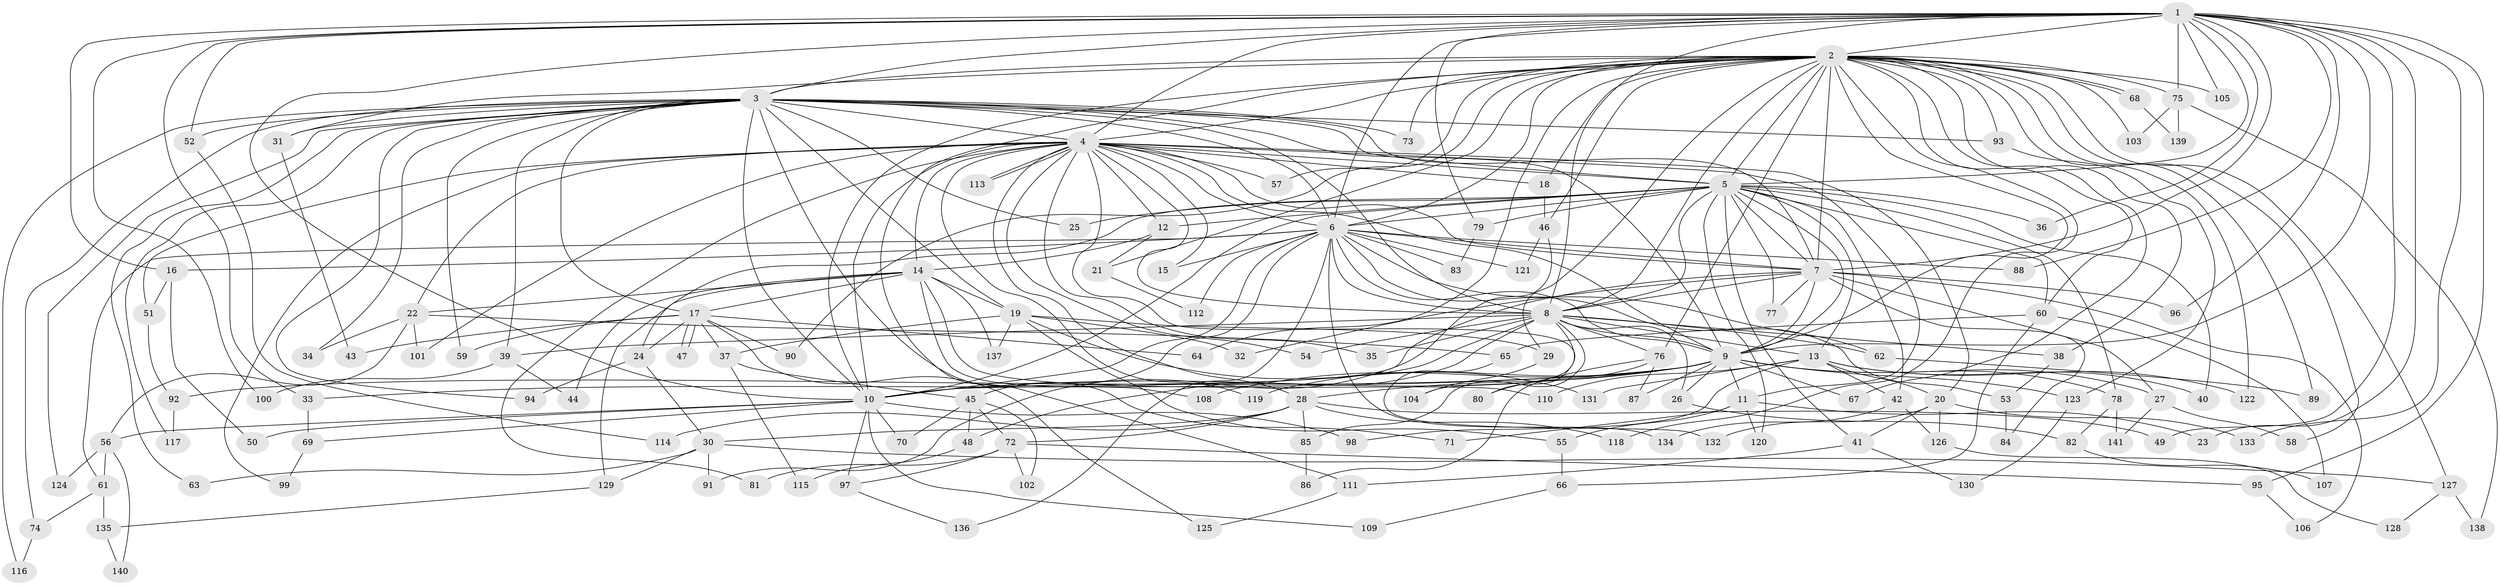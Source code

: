 // coarse degree distribution, {24: 0.01834862385321101, 31: 0.009174311926605505, 34: 0.009174311926605505, 23: 0.009174311926605505, 20: 0.01834862385321101, 14: 0.009174311926605505, 15: 0.009174311926605505, 6: 0.027522935779816515, 5: 0.06422018348623854, 9: 0.027522935779816515, 10: 0.009174311926605505, 2: 0.48623853211009177, 4: 0.05504587155963303, 1: 0.009174311926605505, 3: 0.22935779816513763, 7: 0.009174311926605505}
// Generated by graph-tools (version 1.1) at 2025/51/02/27/25 19:51:51]
// undirected, 141 vertices, 307 edges
graph export_dot {
graph [start="1"]
  node [color=gray90,style=filled];
  1;
  2;
  3;
  4;
  5;
  6;
  7;
  8;
  9;
  10;
  11;
  12;
  13;
  14;
  15;
  16;
  17;
  18;
  19;
  20;
  21;
  22;
  23;
  24;
  25;
  26;
  27;
  28;
  29;
  30;
  31;
  32;
  33;
  34;
  35;
  36;
  37;
  38;
  39;
  40;
  41;
  42;
  43;
  44;
  45;
  46;
  47;
  48;
  49;
  50;
  51;
  52;
  53;
  54;
  55;
  56;
  57;
  58;
  59;
  60;
  61;
  62;
  63;
  64;
  65;
  66;
  67;
  68;
  69;
  70;
  71;
  72;
  73;
  74;
  75;
  76;
  77;
  78;
  79;
  80;
  81;
  82;
  83;
  84;
  85;
  86;
  87;
  88;
  89;
  90;
  91;
  92;
  93;
  94;
  95;
  96;
  97;
  98;
  99;
  100;
  101;
  102;
  103;
  104;
  105;
  106;
  107;
  108;
  109;
  110;
  111;
  112;
  113;
  114;
  115;
  116;
  117;
  118;
  119;
  120;
  121;
  122;
  123;
  124;
  125;
  126;
  127;
  128;
  129;
  130;
  131;
  132;
  133;
  134;
  135;
  136;
  137;
  138;
  139;
  140;
  141;
  1 -- 2;
  1 -- 3;
  1 -- 4;
  1 -- 5;
  1 -- 6;
  1 -- 7;
  1 -- 8;
  1 -- 9;
  1 -- 10;
  1 -- 16;
  1 -- 23;
  1 -- 33;
  1 -- 36;
  1 -- 49;
  1 -- 52;
  1 -- 75;
  1 -- 79;
  1 -- 88;
  1 -- 95;
  1 -- 96;
  1 -- 100;
  1 -- 105;
  1 -- 133;
  2 -- 3;
  2 -- 4;
  2 -- 5;
  2 -- 6;
  2 -- 7;
  2 -- 8;
  2 -- 9;
  2 -- 10;
  2 -- 18;
  2 -- 21;
  2 -- 29;
  2 -- 31;
  2 -- 38;
  2 -- 46;
  2 -- 57;
  2 -- 58;
  2 -- 60;
  2 -- 64;
  2 -- 67;
  2 -- 68;
  2 -- 68;
  2 -- 73;
  2 -- 75;
  2 -- 76;
  2 -- 89;
  2 -- 90;
  2 -- 93;
  2 -- 103;
  2 -- 105;
  2 -- 111;
  2 -- 118;
  2 -- 122;
  2 -- 127;
  3 -- 4;
  3 -- 5;
  3 -- 6;
  3 -- 7;
  3 -- 8;
  3 -- 9;
  3 -- 10;
  3 -- 17;
  3 -- 19;
  3 -- 25;
  3 -- 31;
  3 -- 34;
  3 -- 39;
  3 -- 52;
  3 -- 59;
  3 -- 63;
  3 -- 71;
  3 -- 73;
  3 -- 74;
  3 -- 93;
  3 -- 94;
  3 -- 116;
  3 -- 117;
  3 -- 124;
  4 -- 5;
  4 -- 6;
  4 -- 7;
  4 -- 8;
  4 -- 9;
  4 -- 10;
  4 -- 11;
  4 -- 12;
  4 -- 14;
  4 -- 15;
  4 -- 18;
  4 -- 20;
  4 -- 22;
  4 -- 28;
  4 -- 35;
  4 -- 51;
  4 -- 54;
  4 -- 57;
  4 -- 80;
  4 -- 81;
  4 -- 99;
  4 -- 101;
  4 -- 113;
  4 -- 113;
  4 -- 119;
  5 -- 6;
  5 -- 7;
  5 -- 8;
  5 -- 9;
  5 -- 10;
  5 -- 12;
  5 -- 13;
  5 -- 24;
  5 -- 25;
  5 -- 36;
  5 -- 40;
  5 -- 41;
  5 -- 42;
  5 -- 60;
  5 -- 77;
  5 -- 78;
  5 -- 79;
  5 -- 120;
  6 -- 7;
  6 -- 8;
  6 -- 9;
  6 -- 10;
  6 -- 15;
  6 -- 16;
  6 -- 45;
  6 -- 53;
  6 -- 61;
  6 -- 62;
  6 -- 83;
  6 -- 88;
  6 -- 112;
  6 -- 121;
  6 -- 134;
  6 -- 136;
  7 -- 8;
  7 -- 9;
  7 -- 10;
  7 -- 27;
  7 -- 32;
  7 -- 77;
  7 -- 84;
  7 -- 96;
  7 -- 106;
  8 -- 9;
  8 -- 10;
  8 -- 13;
  8 -- 26;
  8 -- 35;
  8 -- 38;
  8 -- 39;
  8 -- 48;
  8 -- 54;
  8 -- 62;
  8 -- 76;
  8 -- 85;
  8 -- 104;
  9 -- 10;
  9 -- 11;
  9 -- 26;
  9 -- 27;
  9 -- 28;
  9 -- 33;
  9 -- 67;
  9 -- 78;
  9 -- 87;
  9 -- 92;
  9 -- 108;
  9 -- 119;
  9 -- 123;
  10 -- 50;
  10 -- 56;
  10 -- 69;
  10 -- 70;
  10 -- 97;
  10 -- 98;
  10 -- 109;
  11 -- 23;
  11 -- 55;
  11 -- 71;
  11 -- 120;
  12 -- 14;
  12 -- 21;
  13 -- 20;
  13 -- 40;
  13 -- 42;
  13 -- 98;
  13 -- 110;
  13 -- 122;
  13 -- 131;
  14 -- 17;
  14 -- 19;
  14 -- 22;
  14 -- 44;
  14 -- 108;
  14 -- 110;
  14 -- 129;
  14 -- 137;
  16 -- 50;
  16 -- 51;
  17 -- 24;
  17 -- 37;
  17 -- 43;
  17 -- 47;
  17 -- 47;
  17 -- 59;
  17 -- 64;
  17 -- 90;
  17 -- 125;
  18 -- 46;
  19 -- 29;
  19 -- 32;
  19 -- 37;
  19 -- 55;
  19 -- 131;
  19 -- 137;
  20 -- 41;
  20 -- 126;
  20 -- 132;
  20 -- 133;
  21 -- 112;
  22 -- 34;
  22 -- 56;
  22 -- 65;
  22 -- 101;
  24 -- 30;
  24 -- 94;
  26 -- 82;
  27 -- 58;
  27 -- 141;
  28 -- 30;
  28 -- 49;
  28 -- 72;
  28 -- 85;
  28 -- 114;
  28 -- 118;
  29 -- 104;
  30 -- 63;
  30 -- 91;
  30 -- 127;
  30 -- 129;
  31 -- 43;
  33 -- 69;
  37 -- 45;
  37 -- 115;
  38 -- 53;
  39 -- 44;
  39 -- 100;
  41 -- 111;
  41 -- 130;
  42 -- 126;
  42 -- 134;
  45 -- 48;
  45 -- 70;
  45 -- 72;
  45 -- 102;
  46 -- 91;
  46 -- 121;
  48 -- 115;
  51 -- 92;
  52 -- 114;
  53 -- 84;
  55 -- 66;
  56 -- 61;
  56 -- 124;
  56 -- 140;
  60 -- 65;
  60 -- 66;
  60 -- 107;
  61 -- 74;
  61 -- 135;
  62 -- 89;
  65 -- 132;
  66 -- 109;
  68 -- 139;
  69 -- 99;
  72 -- 81;
  72 -- 95;
  72 -- 97;
  72 -- 102;
  74 -- 116;
  75 -- 103;
  75 -- 138;
  75 -- 139;
  76 -- 80;
  76 -- 86;
  76 -- 87;
  78 -- 82;
  78 -- 141;
  79 -- 83;
  82 -- 107;
  85 -- 86;
  92 -- 117;
  93 -- 123;
  95 -- 106;
  97 -- 136;
  111 -- 125;
  123 -- 130;
  126 -- 128;
  127 -- 128;
  127 -- 138;
  129 -- 135;
  135 -- 140;
}
